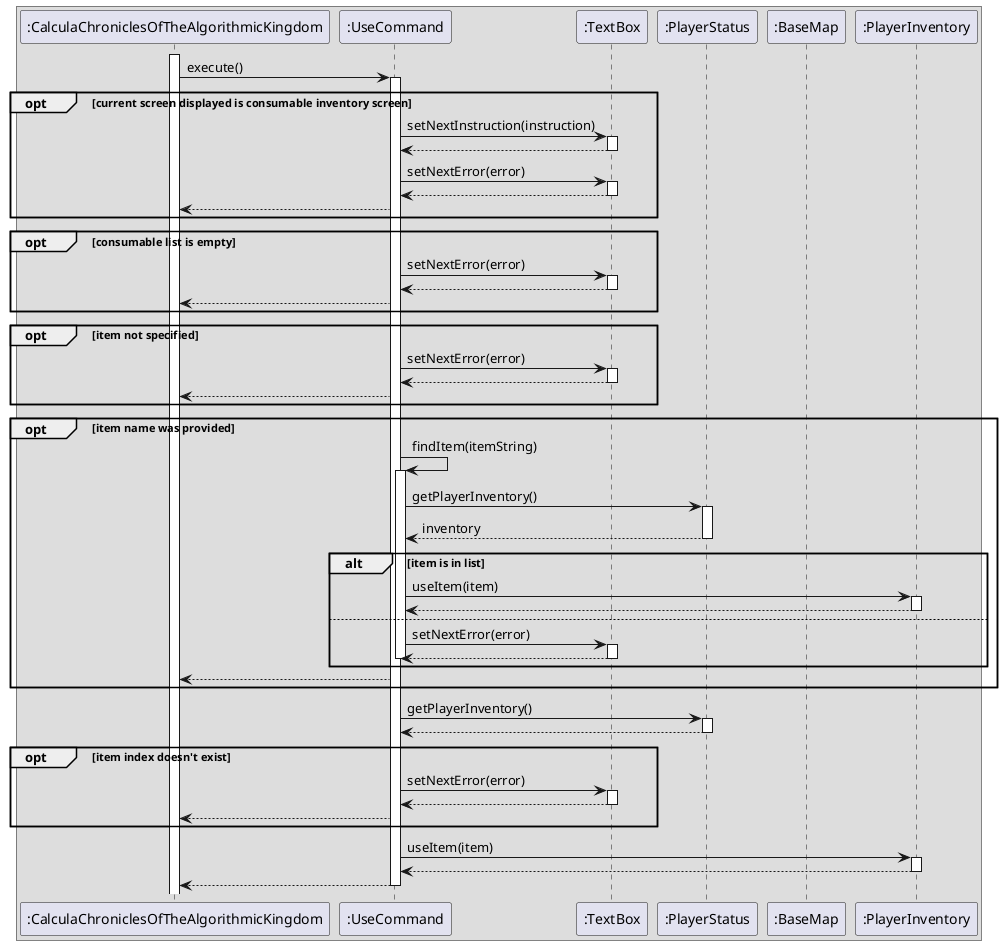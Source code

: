 @startuml
box
participant ":CalculaChroniclesOfTheAlgorithmicKingdom" as main
participant ":UseCommand" as use
participant ":TextBox" as text
participant ":PlayerStatus" as status
participant ":BaseMap" as map
participant ":PlayerInventory" as inventory

activate main
main -> use : execute()
activate use
opt current screen displayed is consumable inventory screen
use -> text : setNextInstruction(instruction)
activate text
text --> use
deactivate text
use -> text : setNextError(error)
activate text
text --> use
deactivate text
use --> main
end
opt consumable list is empty
use -> text : setNextError(error)
activate text
text --> use
deactivate text
use --> main
end
opt item not specified
use -> text : setNextError(error)
activate text
text --> use
deactivate text
use --> main
end
opt item name was provided
use -> use : findItem(itemString)
activate use
use -> status : getPlayerInventory()
activate status

status --> use : inventory
deactivate status
alt item is in list
use -> inventory : useItem(item)
activate inventory
inventory --> use
deactivate inventory
else
use -> text : setNextError(error)
activate text
text --> use
deactivate text
deactivate use
end
use --> main
end
use -> status : getPlayerInventory()
activate status
status --> use
deactivate status
opt item index doesn't exist
use -> text : setNextError(error)
activate text
text --> use
deactivate text
use --> main
end
use -> inventory : useItem(item)
activate inventory
inventory --> use
deactivate inventory
use --> main
deactivate use
end box
@enduml